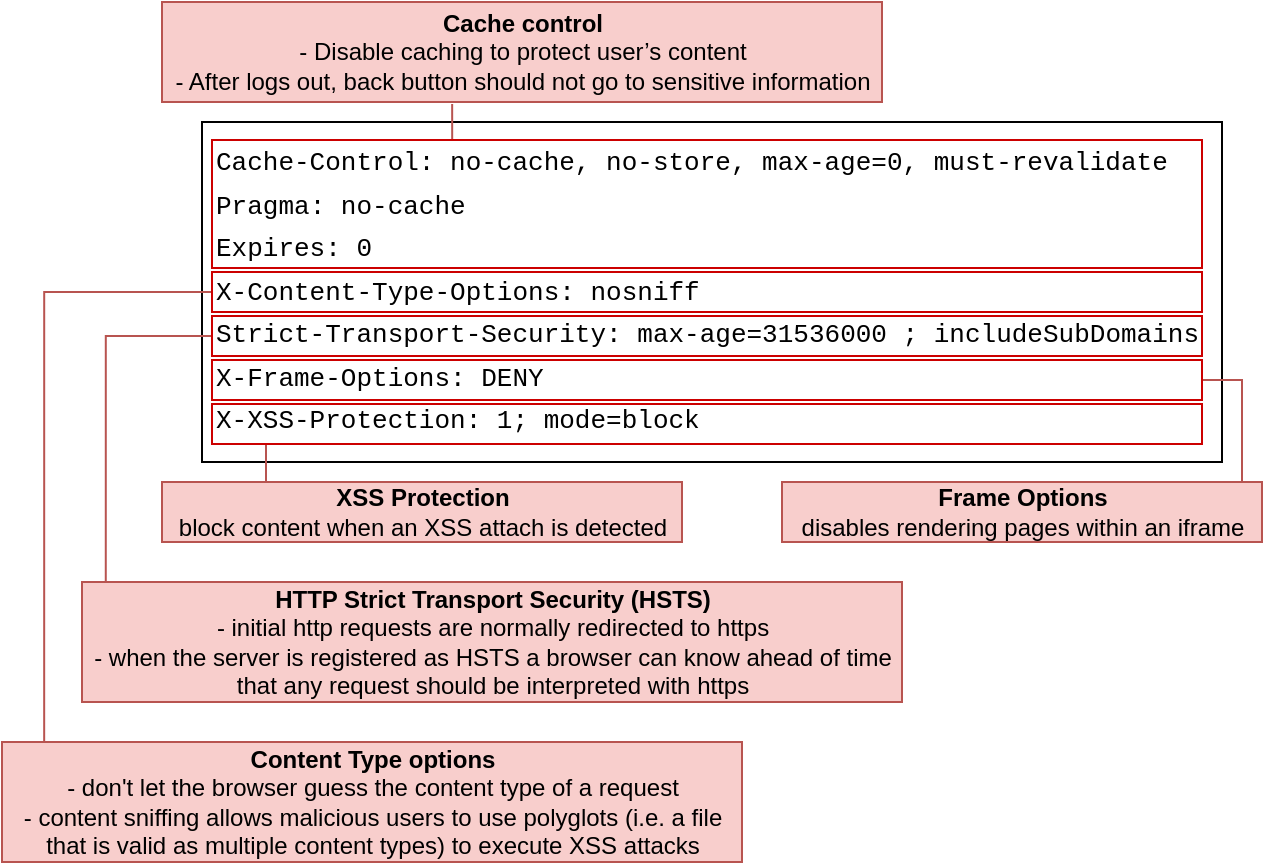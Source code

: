<mxfile version="12.9.11" type="device"><diagram id="etuPG_m9LCO1o_mQc4r5" name="Page-1"><mxGraphModel dx="953" dy="479" grid="1" gridSize="10" guides="1" tooltips="1" connect="1" arrows="1" fold="1" page="1" pageScale="1" pageWidth="827" pageHeight="1169" math="0" shadow="0"><root><mxCell id="0"/><mxCell id="1" parent="0"/><mxCell id="KtCqW-ecxIkFxiWB0UMy-1" value="&lt;p style=&quot;line-height: 180%&quot;&gt;&lt;span class=&quot;hljs-attribute&quot; style=&quot;box-sizing: border-box ; font-family: &amp;#34;monaco&amp;#34; , &amp;#34;menlo&amp;#34; , &amp;#34;consolas&amp;#34; , &amp;#34;courier new&amp;#34; , monospace ; font-size: 13px ; line-height: 120%&quot;&gt;Cache-Control&lt;/span&gt;&lt;span style=&quot;font-family: &amp;#34;monaco&amp;#34; , &amp;#34;menlo&amp;#34; , &amp;#34;consolas&amp;#34; , &amp;#34;courier new&amp;#34; , monospace ; font-size: 13px&quot;&gt;: no-cache, no-store, max-age=0, must-revalidate&lt;br&gt;&lt;/span&gt;&lt;span class=&quot;hljs-attribute&quot; style=&quot;box-sizing: border-box ; font-family: &amp;#34;monaco&amp;#34; , &amp;#34;menlo&amp;#34; , &amp;#34;consolas&amp;#34; , &amp;#34;courier new&amp;#34; , monospace ; font-size: 13px ; line-height: 120%&quot;&gt;Pragma&lt;/span&gt;&lt;span style=&quot;font-family: &amp;#34;monaco&amp;#34; , &amp;#34;menlo&amp;#34; , &amp;#34;consolas&amp;#34; , &amp;#34;courier new&amp;#34; , monospace ; font-size: 13px&quot;&gt;: no-cache&lt;br&gt;&lt;/span&gt;&lt;span class=&quot;hljs-attribute&quot; style=&quot;box-sizing: border-box ; font-family: &amp;#34;monaco&amp;#34; , &amp;#34;menlo&amp;#34; , &amp;#34;consolas&amp;#34; , &amp;#34;courier new&amp;#34; , monospace ; font-size: 13px ; line-height: 150%&quot;&gt;Expires&lt;/span&gt;&lt;span style=&quot;font-family: &amp;#34;monaco&amp;#34; , &amp;#34;menlo&amp;#34; , &amp;#34;consolas&amp;#34; , &amp;#34;courier new&amp;#34; , monospace ; font-size: 13px&quot;&gt;: 0&lt;br&gt;&lt;/span&gt;&lt;span class=&quot;hljs-attribute&quot; style=&quot;box-sizing: border-box ; font-family: &amp;#34;monaco&amp;#34; , &amp;#34;menlo&amp;#34; , &amp;#34;consolas&amp;#34; , &amp;#34;courier new&amp;#34; , monospace ; font-size: 13px&quot;&gt;X-Content-Type-Options&lt;/span&gt;&lt;span style=&quot;font-family: &amp;#34;monaco&amp;#34; , &amp;#34;menlo&amp;#34; , &amp;#34;consolas&amp;#34; , &amp;#34;courier new&amp;#34; , monospace ; font-size: 13px ; line-height: 120%&quot;&gt;: nosniff&lt;br&gt;&lt;/span&gt;&lt;span class=&quot;hljs-attribute&quot; style=&quot;box-sizing: border-box ; font-family: &amp;#34;monaco&amp;#34; , &amp;#34;menlo&amp;#34; , &amp;#34;consolas&amp;#34; , &amp;#34;courier new&amp;#34; , monospace ; font-size: 13px&quot;&gt;Strict-Transport-Security&lt;/span&gt;&lt;span style=&quot;font-family: &amp;#34;monaco&amp;#34; , &amp;#34;menlo&amp;#34; , &amp;#34;consolas&amp;#34; , &amp;#34;courier new&amp;#34; , monospace ; font-size: 13px ; line-height: 120%&quot;&gt;: max-age=31536000 ; includeSubDomains&lt;br&gt;&lt;/span&gt;&lt;span class=&quot;hljs-attribute&quot; style=&quot;box-sizing: border-box ; font-family: &amp;#34;monaco&amp;#34; , &amp;#34;menlo&amp;#34; , &amp;#34;consolas&amp;#34; , &amp;#34;courier new&amp;#34; , monospace ; font-size: 13px&quot;&gt;X-Frame-Options&lt;/span&gt;&lt;span style=&quot;font-family: &amp;#34;monaco&amp;#34; , &amp;#34;menlo&amp;#34; , &amp;#34;consolas&amp;#34; , &amp;#34;courier new&amp;#34; , monospace ; font-size: 13px ; line-height: 120%&quot;&gt;: DENY&lt;br&gt;&lt;/span&gt;&lt;span class=&quot;hljs-attribute&quot; style=&quot;box-sizing: border-box ; font-family: &amp;#34;monaco&amp;#34; , &amp;#34;menlo&amp;#34; , &amp;#34;consolas&amp;#34; , &amp;#34;courier new&amp;#34; , monospace ; font-size: 13px&quot;&gt;X-XSS-Protection&lt;/span&gt;&lt;span style=&quot;font-family: &amp;#34;monaco&amp;#34; , &amp;#34;menlo&amp;#34; , &amp;#34;consolas&amp;#34; , &amp;#34;courier new&amp;#34; , monospace ; font-size: 13px ; line-height: 120%&quot;&gt;: 1; mode=block&lt;/span&gt;&lt;/p&gt;" style="rounded=0;whiteSpace=wrap;html=1;align=left;spacingTop=5;spacingLeft=5;spacingBottom=5;" vertex="1" parent="1"><mxGeometry x="160" y="180" width="510" height="170" as="geometry"/></mxCell><mxCell id="KtCqW-ecxIkFxiWB0UMy-5" style="edgeStyle=orthogonalEdgeStyle;rounded=0;orthogonalLoop=1;jettySize=auto;html=1;exitX=0.25;exitY=0;exitDx=0;exitDy=0;entryX=0.403;entryY=1.02;entryDx=0;entryDy=0;entryPerimeter=0;endArrow=none;endFill=0;fillColor=#f8cecc;strokeColor=#b85450;" edge="1" parent="1" source="KtCqW-ecxIkFxiWB0UMy-2" target="KtCqW-ecxIkFxiWB0UMy-4"><mxGeometry relative="1" as="geometry"/></mxCell><mxCell id="KtCqW-ecxIkFxiWB0UMy-2" value="" style="rounded=0;whiteSpace=wrap;html=1;align=left;fillColor=none;strokeColor=#CC0000;" vertex="1" parent="1"><mxGeometry x="165" y="189" width="495" height="64" as="geometry"/></mxCell><mxCell id="KtCqW-ecxIkFxiWB0UMy-4" value="&lt;div&gt;&lt;b&gt;Cache control&lt;/b&gt;&lt;/div&gt;&lt;div&gt;- Disable caching to protect user’s content&lt;/div&gt;&lt;div style=&quot;text-align: left&quot;&gt;- After logs out, back button should not go to sensitive information&lt;/div&gt;" style="text;html=1;align=center;verticalAlign=middle;resizable=0;points=[];autosize=1;fillColor=#f8cecc;strokeColor=#b85450;" vertex="1" parent="1"><mxGeometry x="140" y="120" width="360" height="50" as="geometry"/></mxCell><mxCell id="KtCqW-ecxIkFxiWB0UMy-6" value="&lt;b&gt;Content Type options&lt;br&gt;&lt;/b&gt;- don't let the browser guess the content type of a request&lt;br&gt;-&amp;nbsp;content sniffing allows malicious users to use polyglots (i.e. a file &lt;br&gt;that is valid as multiple content types) to execute XSS attacks" style="text;html=1;align=center;verticalAlign=middle;resizable=0;points=[];autosize=1;fillColor=#f8cecc;strokeColor=#b85450;" vertex="1" parent="1"><mxGeometry x="60" y="490" width="370" height="60" as="geometry"/></mxCell><mxCell id="KtCqW-ecxIkFxiWB0UMy-8" style="edgeStyle=orthogonalEdgeStyle;rounded=0;orthogonalLoop=1;jettySize=auto;html=1;exitX=0;exitY=0.5;exitDx=0;exitDy=0;endArrow=none;endFill=0;entryX=0.057;entryY=0;entryDx=0;entryDy=0;entryPerimeter=0;fillColor=#f8cecc;strokeColor=#b85450;" edge="1" parent="1" source="KtCqW-ecxIkFxiWB0UMy-7" target="KtCqW-ecxIkFxiWB0UMy-6"><mxGeometry relative="1" as="geometry"><mxPoint x="80" y="400" as="targetPoint"/></mxGeometry></mxCell><mxCell id="KtCqW-ecxIkFxiWB0UMy-7" value="" style="rounded=0;whiteSpace=wrap;html=1;align=left;fillColor=none;strokeColor=#CC0000;" vertex="1" parent="1"><mxGeometry x="165" y="255" width="495" height="20" as="geometry"/></mxCell><mxCell id="KtCqW-ecxIkFxiWB0UMy-9" value="&lt;b&gt;HTTP Strict Transport Security (HSTS)&lt;br&gt;&lt;/b&gt;- initial http requests are normally redirected to https&lt;br&gt;- when the server is registered as HSTS&amp;nbsp;a browser can know ahead of time &lt;br&gt;that any request should be interpreted with https" style="text;html=1;align=center;verticalAlign=middle;resizable=0;points=[];autosize=1;fillColor=#f8cecc;strokeColor=#b85450;" vertex="1" parent="1"><mxGeometry x="100" y="410" width="410" height="60" as="geometry"/></mxCell><mxCell id="KtCqW-ecxIkFxiWB0UMy-11" style="edgeStyle=orthogonalEdgeStyle;rounded=0;orthogonalLoop=1;jettySize=auto;html=1;exitX=0;exitY=0.5;exitDx=0;exitDy=0;entryX=0.029;entryY=0;entryDx=0;entryDy=0;entryPerimeter=0;endArrow=none;endFill=0;fillColor=#f8cecc;strokeColor=#b85450;" edge="1" parent="1" source="KtCqW-ecxIkFxiWB0UMy-10" target="KtCqW-ecxIkFxiWB0UMy-9"><mxGeometry relative="1" as="geometry"/></mxCell><mxCell id="KtCqW-ecxIkFxiWB0UMy-10" value="" style="rounded=0;whiteSpace=wrap;html=1;align=left;fillColor=none;strokeColor=#CC0000;" vertex="1" parent="1"><mxGeometry x="165" y="277" width="495" height="20" as="geometry"/></mxCell><mxCell id="KtCqW-ecxIkFxiWB0UMy-12" value="&lt;b&gt;Frame Options&lt;/b&gt;&lt;br&gt;disables rendering pages within an iframe" style="text;html=1;align=center;verticalAlign=middle;resizable=0;points=[];autosize=1;fillColor=#f8cecc;strokeColor=#b85450;" vertex="1" parent="1"><mxGeometry x="450" y="360" width="240" height="30" as="geometry"/></mxCell><mxCell id="KtCqW-ecxIkFxiWB0UMy-14" style="edgeStyle=orthogonalEdgeStyle;rounded=0;orthogonalLoop=1;jettySize=auto;html=1;exitX=1;exitY=0.5;exitDx=0;exitDy=0;endArrow=none;endFill=0;fillColor=#f8cecc;strokeColor=#b85450;" edge="1" parent="1" source="KtCqW-ecxIkFxiWB0UMy-13" target="KtCqW-ecxIkFxiWB0UMy-12"><mxGeometry relative="1" as="geometry"><Array as="points"><mxPoint x="680" y="309"/></Array></mxGeometry></mxCell><mxCell id="KtCqW-ecxIkFxiWB0UMy-13" value="" style="rounded=0;whiteSpace=wrap;html=1;align=left;fillColor=none;strokeColor=#CC0000;" vertex="1" parent="1"><mxGeometry x="165" y="299" width="495" height="20" as="geometry"/></mxCell><mxCell id="KtCqW-ecxIkFxiWB0UMy-15" value="&lt;b&gt;XSS Protection&lt;br&gt;&lt;/b&gt;block content when an XSS attach is detected" style="text;html=1;align=center;verticalAlign=middle;resizable=0;points=[];autosize=1;fillColor=#f8cecc;strokeColor=#b85450;" vertex="1" parent="1"><mxGeometry x="140" y="360" width="260" height="30" as="geometry"/></mxCell><mxCell id="KtCqW-ecxIkFxiWB0UMy-17" style="edgeStyle=orthogonalEdgeStyle;rounded=0;orthogonalLoop=1;jettySize=auto;html=1;exitX=0.25;exitY=1;exitDx=0;exitDy=0;entryX=0.2;entryY=0;entryDx=0;entryDy=0;entryPerimeter=0;endArrow=none;endFill=0;fillColor=#f8cecc;strokeColor=#b85450;" edge="1" parent="1" source="KtCqW-ecxIkFxiWB0UMy-16" target="KtCqW-ecxIkFxiWB0UMy-15"><mxGeometry relative="1" as="geometry"><Array as="points"><mxPoint x="192" y="341"/></Array></mxGeometry></mxCell><mxCell id="KtCqW-ecxIkFxiWB0UMy-16" value="" style="rounded=0;whiteSpace=wrap;html=1;align=left;fillColor=none;strokeColor=#CC0000;" vertex="1" parent="1"><mxGeometry x="165" y="321" width="495" height="20" as="geometry"/></mxCell></root></mxGraphModel></diagram></mxfile>